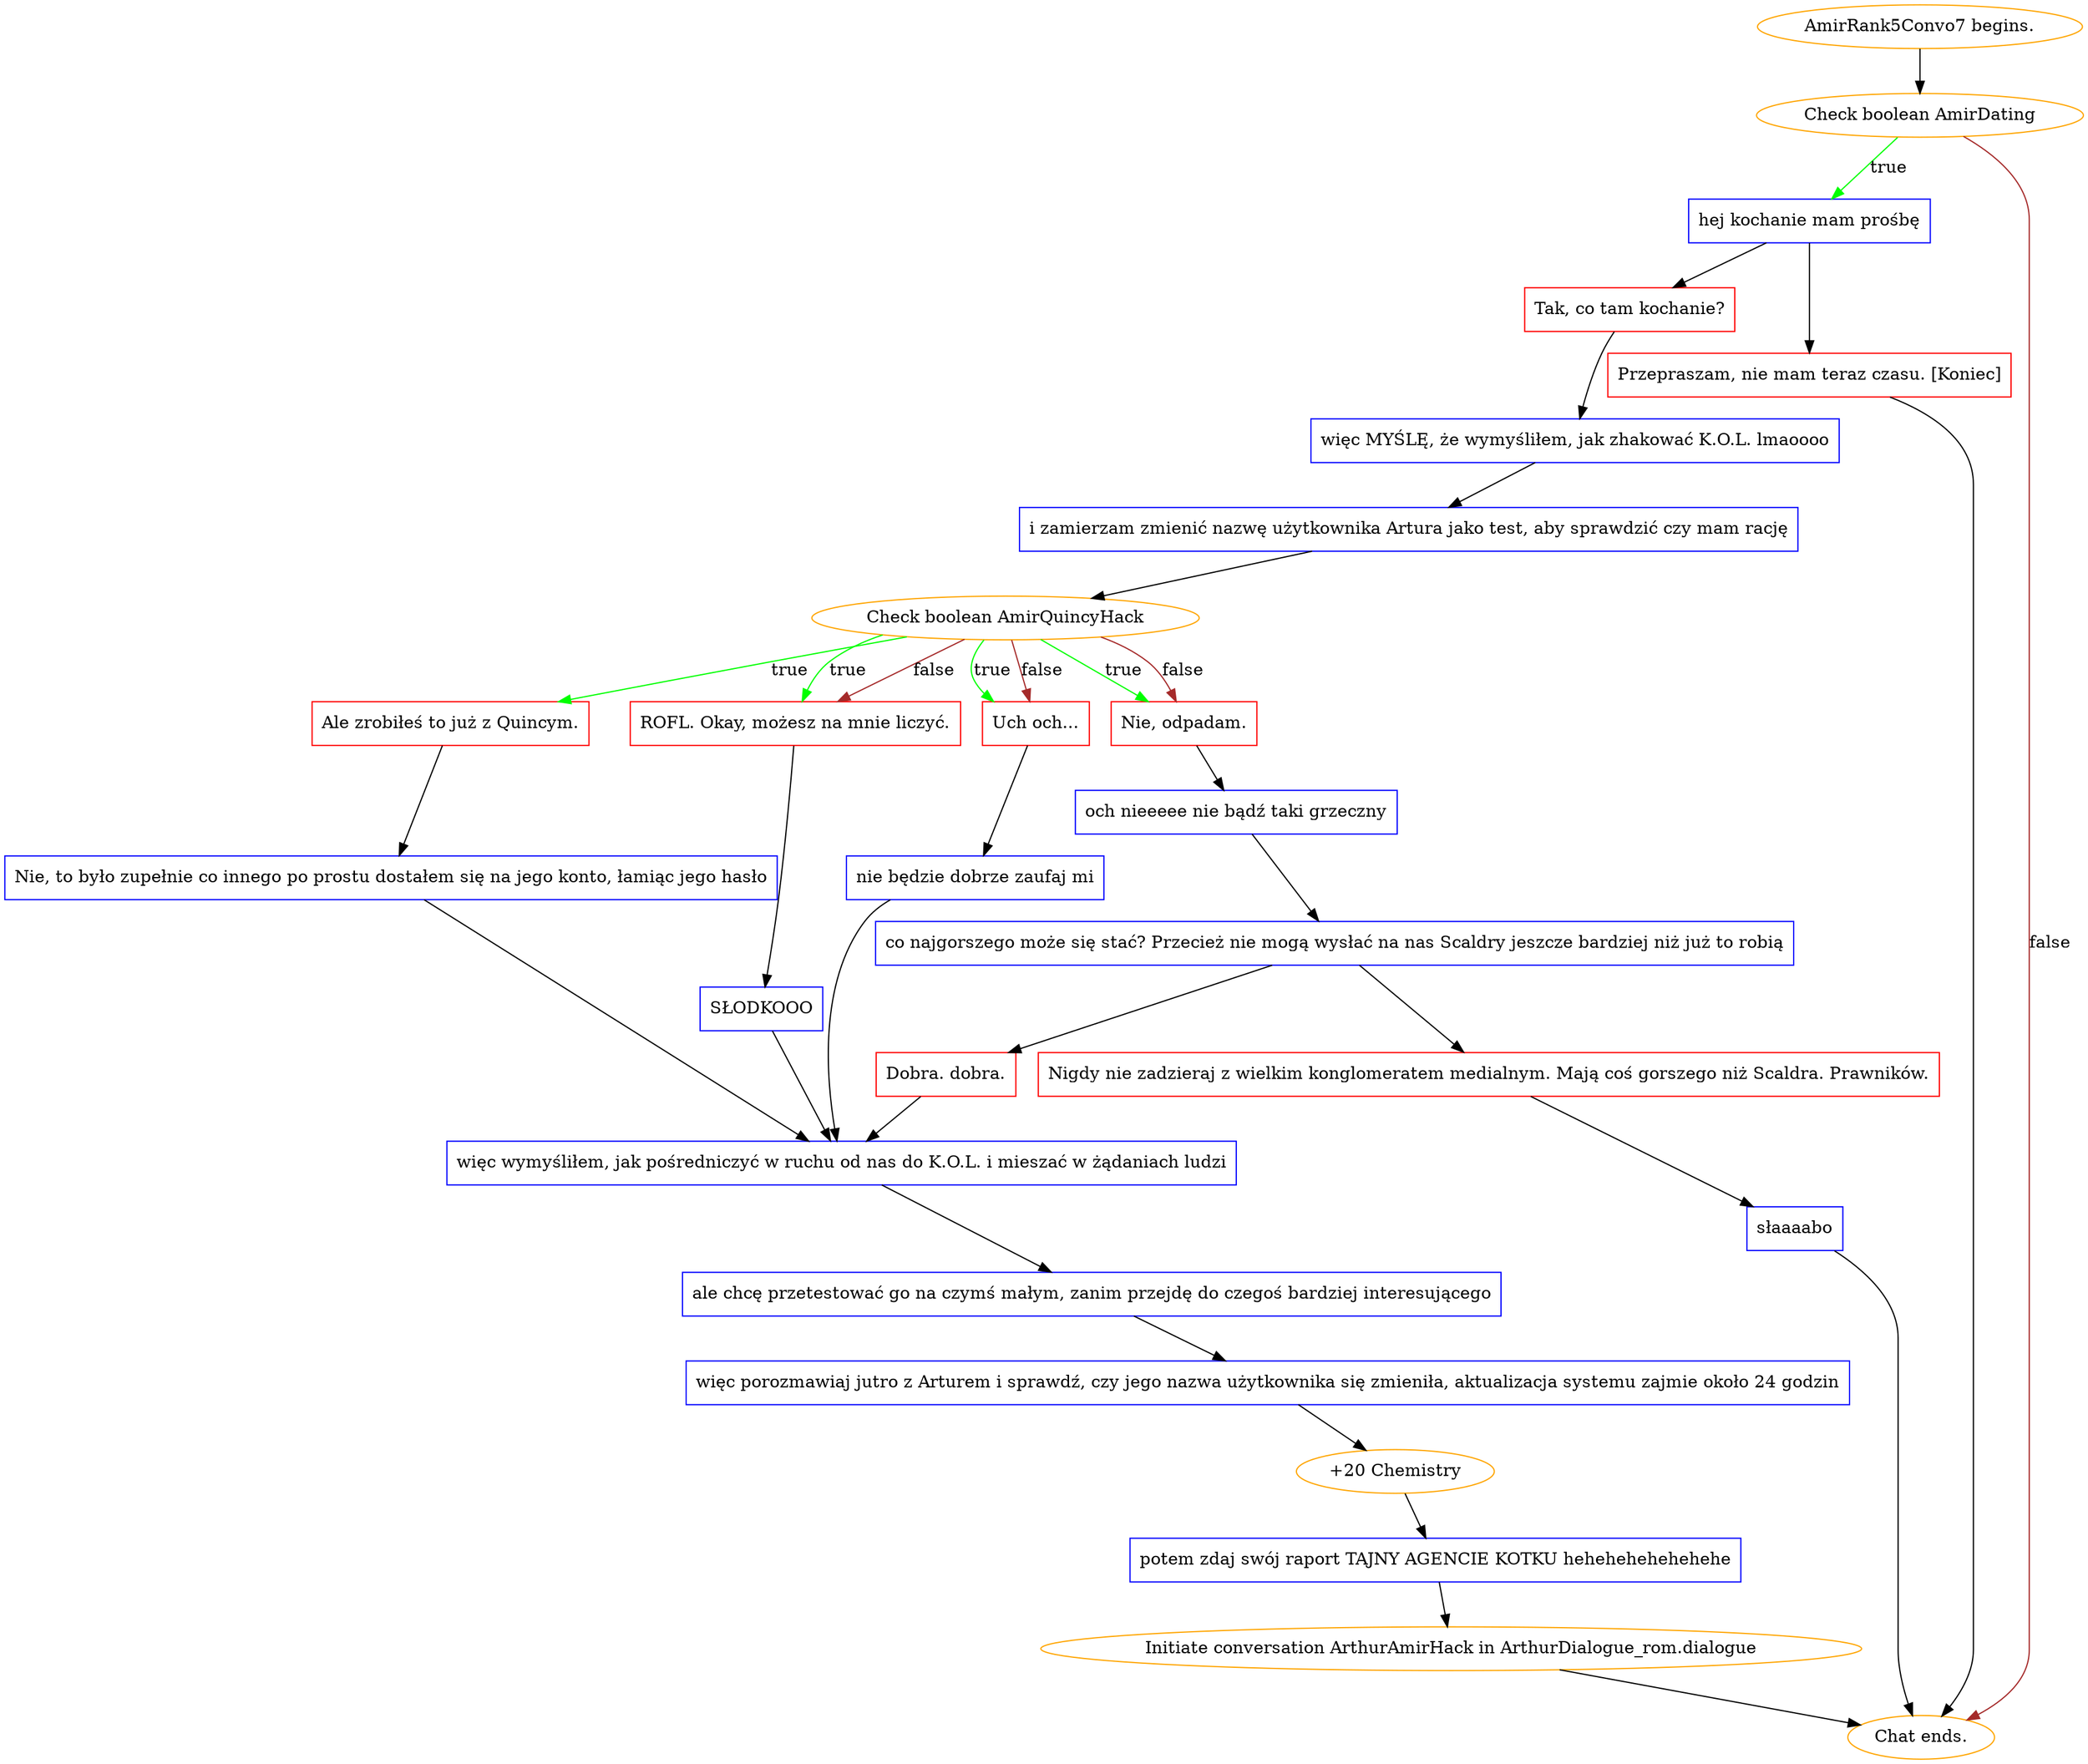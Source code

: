digraph {
	"AmirRank5Convo7 begins." [color=orange];
		"AmirRank5Convo7 begins." -> j3511724134;
	j3511724134 [label="Check boolean AmirDating",color=orange];
		j3511724134 -> j1951490936 [label=true,color=green];
		j3511724134 -> "Chat ends." [label=false,color=brown];
	j1951490936 [label="hej kochanie mam prośbę",shape=box,color=blue];
		j1951490936 -> j2444836260;
		j1951490936 -> j133909309;
	"Chat ends." [color=orange];
	j2444836260 [label="Tak, co tam kochanie?",shape=box,color=red];
		j2444836260 -> j4110829071;
	j133909309 [label="Przepraszam, nie mam teraz czasu. [Koniec]",shape=box,color=red];
		j133909309 -> "Chat ends.";
	j4110829071 [label="więc MYŚLĘ, że wymyśliłem, jak zhakować K.O.L. lmaoooo",shape=box,color=blue];
		j4110829071 -> j2942288320;
	j2942288320 [label="i zamierzam zmienić nazwę użytkownika Artura jako test, aby sprawdzić czy mam rację",shape=box,color=blue];
		j2942288320 -> j415471592;
	j415471592 [label="Check boolean AmirQuincyHack",color=orange];
		j415471592 -> j2409427237 [label=true,color=green];
		j415471592 -> j1517410397 [label=true,color=green];
		j415471592 -> j2446825041 [label=true,color=green];
		j415471592 -> j2485431949 [label=true,color=green];
		j415471592 -> j1517410397 [label=false,color=brown];
		j415471592 -> j2446825041 [label=false,color=brown];
		j415471592 -> j2485431949 [label=false,color=brown];
	j2409427237 [label="Ale zrobiłeś to już z Quincym.",shape=box,color=red];
		j2409427237 -> j957523257;
	j1517410397 [label="ROFL. Okay, możesz na mnie liczyć.",shape=box,color=red];
		j1517410397 -> j1177568048;
	j2446825041 [label="Uch och...",shape=box,color=red];
		j2446825041 -> j1792529991;
	j2485431949 [label="Nie, odpadam.",shape=box,color=red];
		j2485431949 -> j3418254568;
	j957523257 [label="Nie, to było zupełnie co innego po prostu dostałem się na jego konto, łamiąc jego hasło",shape=box,color=blue];
		j957523257 -> j2448207431;
	j1177568048 [label="SŁODKOOO",shape=box,color=blue];
		j1177568048 -> j2448207431;
	j1792529991 [label="nie będzie dobrze zaufaj mi",shape=box,color=blue];
		j1792529991 -> j2448207431;
	j3418254568 [label="och nieeeee nie bądź taki grzeczny",shape=box,color=blue];
		j3418254568 -> j3169591033;
	j2448207431 [label="więc wymyśliłem, jak pośredniczyć w ruchu od nas do K.O.L. i mieszać w żądaniach ludzi",shape=box,color=blue];
		j2448207431 -> j4228627585;
	j3169591033 [label="co najgorszego może się stać? Przecież nie mogą wysłać na nas Scaldry jeszcze bardziej niż już to robią",shape=box,color=blue];
		j3169591033 -> j3789478726;
		j3169591033 -> j3311711472;
	j4228627585 [label="ale chcę przetestować go na czymś małym, zanim przejdę do czegoś bardziej interesującego",shape=box,color=blue];
		j4228627585 -> j2636939214;
	j3789478726 [label="Dobra. dobra.",shape=box,color=red];
		j3789478726 -> j2448207431;
	j3311711472 [label="Nigdy nie zadzieraj z wielkim konglomeratem medialnym. Mają coś gorszego niż Scaldra. Prawników.",shape=box,color=red];
		j3311711472 -> j3115960660;
	j2636939214 [label="więc porozmawiaj jutro z Arturem i sprawdź, czy jego nazwa użytkownika się zmieniła, aktualizacja systemu zajmie około 24 godzin",shape=box,color=blue];
		j2636939214 -> j918561028;
	j3115960660 [label="słaaaabo",shape=box,color=blue];
		j3115960660 -> "Chat ends.";
	j918561028 [label="+20 Chemistry",color=orange];
		j918561028 -> j1569607794;
	j1569607794 [label="potem zdaj swój raport TAJNY AGENCIE KOTKU hehehehehehehehe",shape=box,color=blue];
		j1569607794 -> "Initiate conversation ArthurAmirHack in ArthurDialogue_rom.dialogue";
	"Initiate conversation ArthurAmirHack in ArthurDialogue_rom.dialogue" [label="Initiate conversation ArthurAmirHack in ArthurDialogue_rom.dialogue",color=orange];
		"Initiate conversation ArthurAmirHack in ArthurDialogue_rom.dialogue" -> "Chat ends.";
}